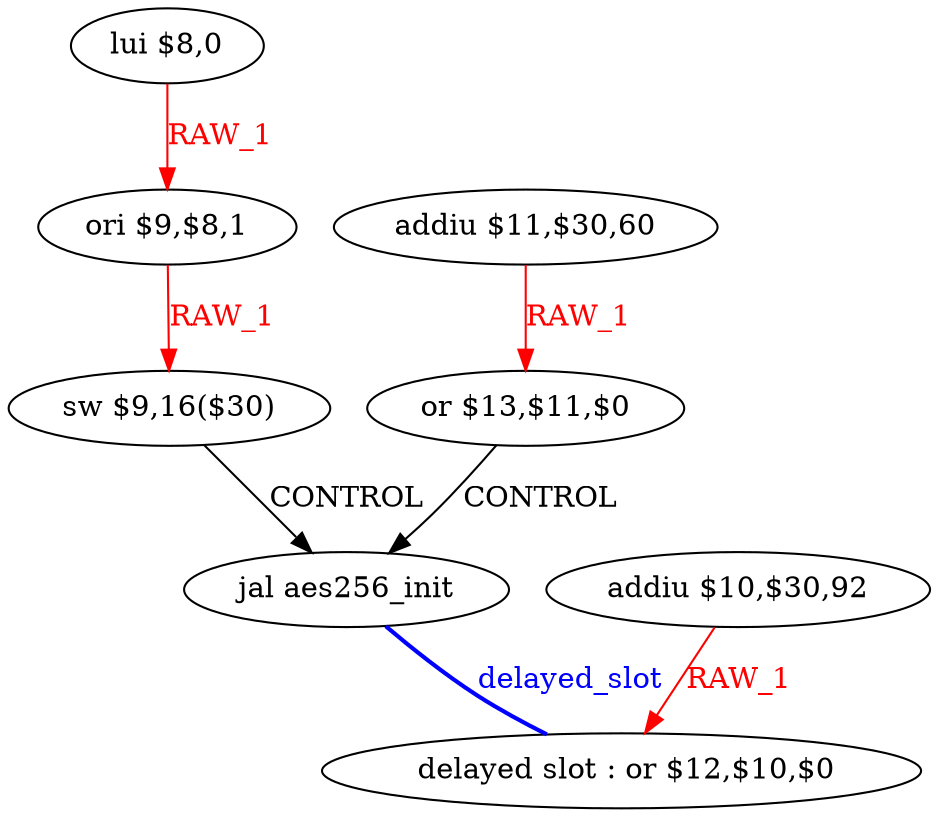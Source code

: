 digraph G1 {
node [shape = ellipse];
i7 [label = " delayed slot : or $12,$10,$0"] ;
i6 ->  i7 [style = bold, dir= none, fontcolor = blue, color = blue, label= "delayed_slot"];
i6 [label = "jal aes256_init"] ;
i0 [label = "lui $8,0"] ;
i0 ->  i1 [color = red, fontcolor = red, label= "RAW_1"];
i1 [label = "ori $9,$8,1"] ;
i1 ->  i2 [color = red, fontcolor = red, label= "RAW_1"];
i2 [label = "sw $9,16($30)"] ;
i2 ->  i6 [label= "CONTROL"];
i3 [label = "addiu $10,$30,92"] ;
i3 ->  i7 [color = red, fontcolor = red, label= "RAW_1"];
i4 [label = "addiu $11,$30,60"] ;
i4 ->  i5 [color = red, fontcolor = red, label= "RAW_1"];
i5 [label = "or $13,$11,$0"] ;
i5 ->  i6 [label= "CONTROL"];
}
